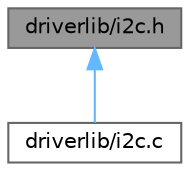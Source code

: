 digraph "driverlib/i2c.h"
{
 // LATEX_PDF_SIZE
  bgcolor="transparent";
  edge [fontname=Helvetica,fontsize=10,labelfontname=Helvetica,labelfontsize=10];
  node [fontname=Helvetica,fontsize=10,shape=box,height=0.2,width=0.4];
  Node1 [label="driverlib/i2c.h",height=0.2,width=0.4,color="gray40", fillcolor="grey60", style="filled", fontcolor="black",tooltip=" "];
  Node1 -> Node2 [dir="back",color="steelblue1",style="solid"];
  Node2 [label="driverlib/i2c.c",height=0.2,width=0.4,color="grey40", fillcolor="white", style="filled",URL="$i2c_8c.html",tooltip=" "];
}
